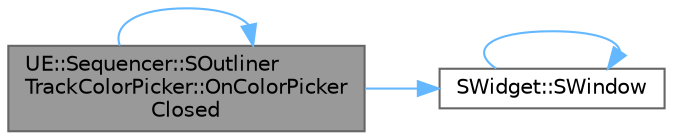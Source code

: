 digraph "UE::Sequencer::SOutlinerTrackColorPicker::OnColorPickerClosed"
{
 // INTERACTIVE_SVG=YES
 // LATEX_PDF_SIZE
  bgcolor="transparent";
  edge [fontname=Helvetica,fontsize=10,labelfontname=Helvetica,labelfontsize=10];
  node [fontname=Helvetica,fontsize=10,shape=box,height=0.2,width=0.4];
  rankdir="LR";
  Node1 [id="Node000001",label="UE::Sequencer::SOutliner\lTrackColorPicker::OnColorPicker\lClosed",height=0.2,width=0.4,color="gray40", fillcolor="grey60", style="filled", fontcolor="black",tooltip=" "];
  Node1 -> Node1 [id="edge1_Node000001_Node000001",color="steelblue1",style="solid",tooltip=" "];
  Node1 -> Node2 [id="edge2_Node000001_Node000002",color="steelblue1",style="solid",tooltip=" "];
  Node2 [id="Node000002",label="SWidget::SWindow",height=0.2,width=0.4,color="grey40", fillcolor="white", style="filled",URL="$dd/de2/classSWidget.html#a2eae8b88616991b4d76006685a16033f",tooltip=" "];
  Node2 -> Node2 [id="edge3_Node000002_Node000002",color="steelblue1",style="solid",tooltip=" "];
}
